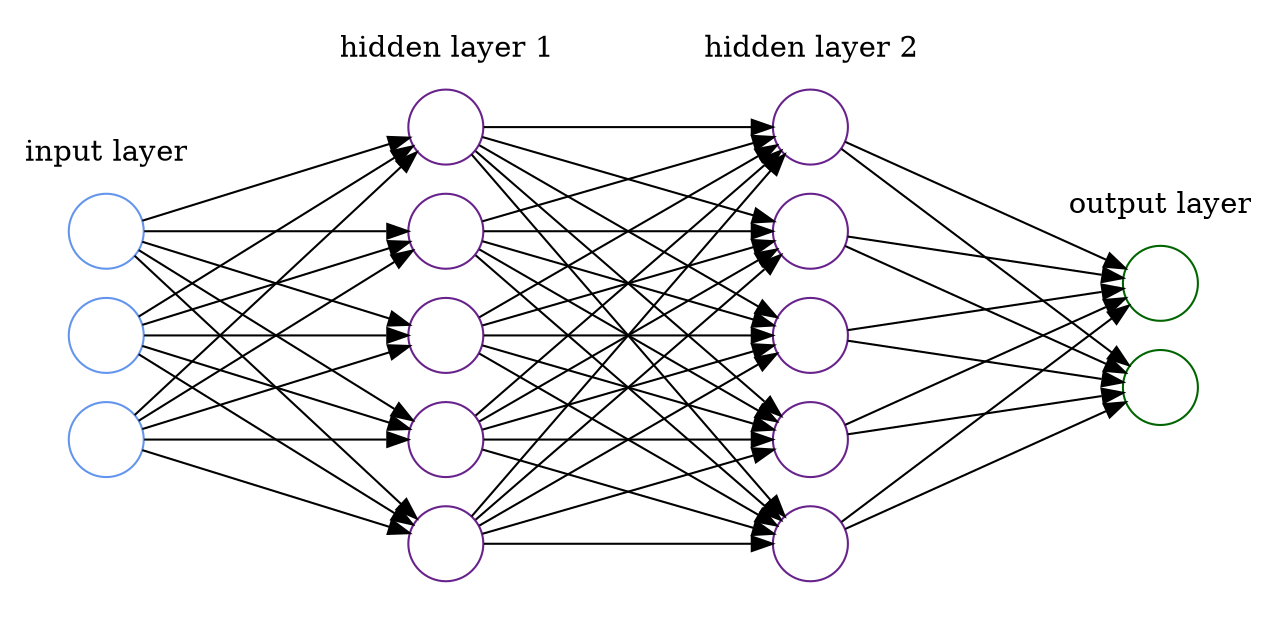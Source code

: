 digraph G {
	graph [ranksep = "1", nodesep = ".5", dpi = 300 ];
        rankdir=LR
		splines=line
        nodesep=.2;
        
        node [label=""];
        
        subgraph cluster_0 {
		color=white;
        node [style=solid,color=cornflowerblue, shape=circle];
        edge [style=dashed];
		x1 x2 x3;
		label = "input layer";
	}

	subgraph cluster_1 {
		color=white;
		node [style=solid,color=darkorchid4, shape=circle];
		edge [arrowhead=none,arrowtail=dot];
		a12 a22 a32 a42 a52  ;
		label = "hidden layer 1";
	}



	subgraph cluster_3 {
		color=white;
		node [style=solid,color=darkorchid4, shape=circle];
		edge [arrowhead=none,arrowtail=dot];
		b12 b22 b32 b42 b52;
		label="hidden layer 2";
	}
	
	
	subgraph cluster_4 {
		color=white;
		node [style=solid,color=darkgreen, shape=circle];
		edge [arrowhead=none,arrowtail=dot];
		O1 O2 ;
		label="output layer";
	}

        x1 -> a12;
        x1 -> a22;
        x1 -> a32;
        x1 -> a42;
        x1 -> a52;

    

        x2 -> a12;
        x2 -> a22;
        x2 -> a32;
        x2 -> a42;
        x2 -> a52;
	
 
        x3 -> a12;
        x3 -> a22;
        x3 -> a32;
        x3 -> a42;
        x3 -> a52;
	
      
		a12 -> b12
        a22 -> b22
        a32 -> b32
        a42 -> b42
        a52 -> b52
	
     	a12 -> b52
        a22 -> b12
        a32 -> b22
        a42 -> b32
        a52 -> b42

        a12 -> b42
        a22 -> b52
        a32 -> b12
        a42 -> b22
        a52 -> b32
        
        a12 -> b32
        a22 -> b42
        a32 -> b52
        a42 -> b12
        a52 -> b22

		a12 -> b22
        a22 -> b32
        a32 -> b42
        a42 -> b52
        a52 -> b12

        
        b12 -> O1
        b22 -> O1
        b32 -> O1
        b42 -> O1
        b52 -> O1
	
     

        b12 -> O2
        b22 -> O2
        b32 -> O2
        b42 -> O2
        b52 -> O2
	
     

 
}
